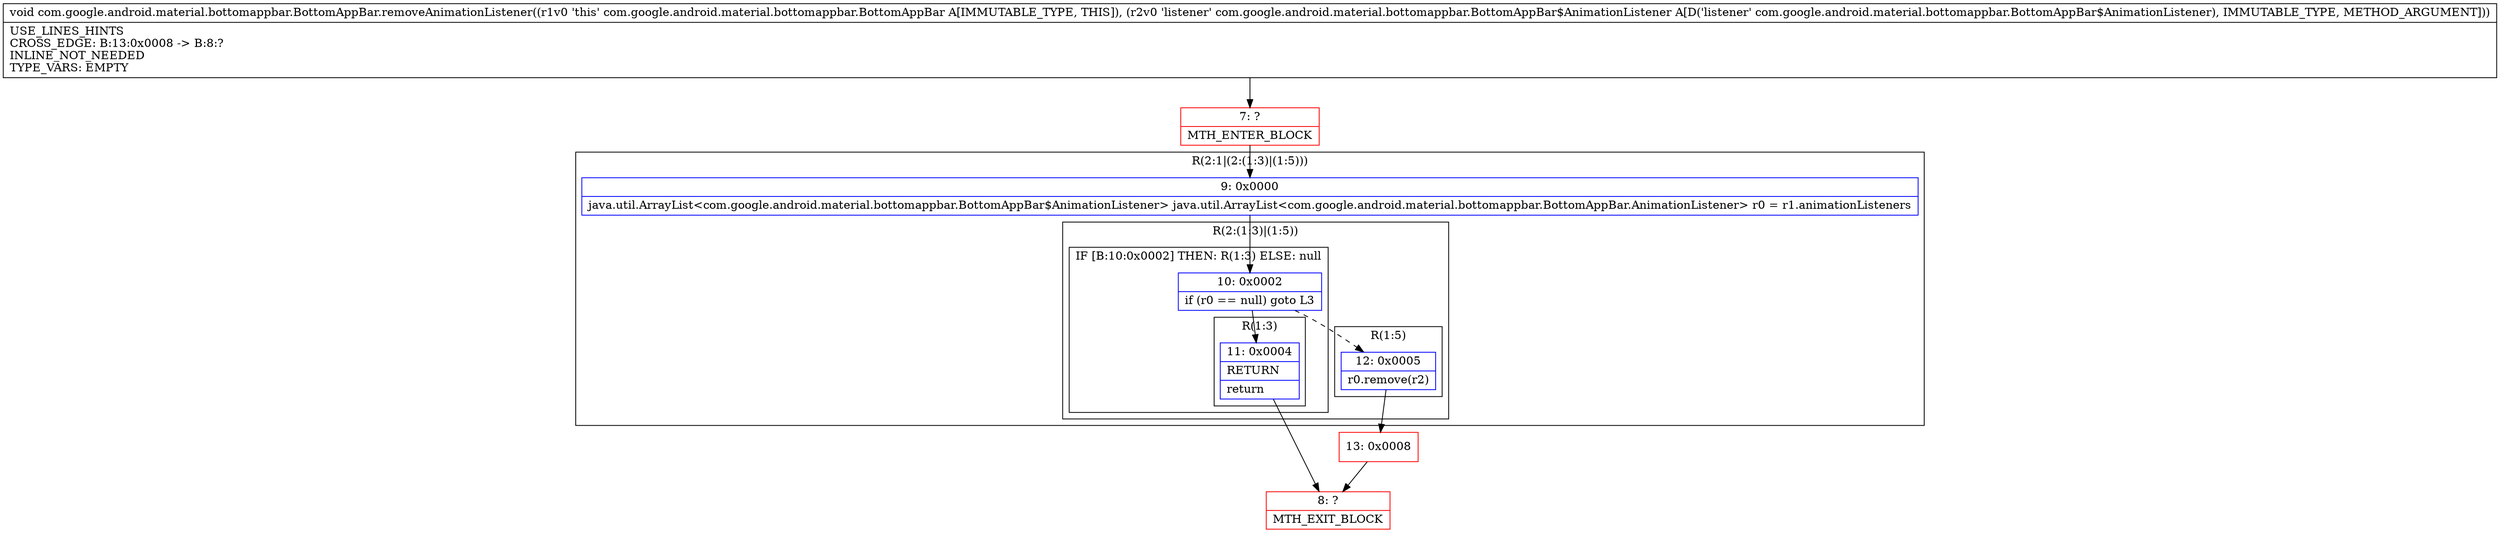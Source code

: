digraph "CFG forcom.google.android.material.bottomappbar.BottomAppBar.removeAnimationListener(Lcom\/google\/android\/material\/bottomappbar\/BottomAppBar$AnimationListener;)V" {
subgraph cluster_Region_1627146651 {
label = "R(2:1|(2:(1:3)|(1:5)))";
node [shape=record,color=blue];
Node_9 [shape=record,label="{9\:\ 0x0000|java.util.ArrayList\<com.google.android.material.bottomappbar.BottomAppBar$AnimationListener\> java.util.ArrayList\<com.google.android.material.bottomappbar.BottomAppBar.AnimationListener\> r0 = r1.animationListeners\l}"];
subgraph cluster_Region_686726400 {
label = "R(2:(1:3)|(1:5))";
node [shape=record,color=blue];
subgraph cluster_IfRegion_2079714668 {
label = "IF [B:10:0x0002] THEN: R(1:3) ELSE: null";
node [shape=record,color=blue];
Node_10 [shape=record,label="{10\:\ 0x0002|if (r0 == null) goto L3\l}"];
subgraph cluster_Region_840316156 {
label = "R(1:3)";
node [shape=record,color=blue];
Node_11 [shape=record,label="{11\:\ 0x0004|RETURN\l|return\l}"];
}
}
subgraph cluster_Region_1356172468 {
label = "R(1:5)";
node [shape=record,color=blue];
Node_12 [shape=record,label="{12\:\ 0x0005|r0.remove(r2)\l}"];
}
}
}
Node_7 [shape=record,color=red,label="{7\:\ ?|MTH_ENTER_BLOCK\l}"];
Node_8 [shape=record,color=red,label="{8\:\ ?|MTH_EXIT_BLOCK\l}"];
Node_13 [shape=record,color=red,label="{13\:\ 0x0008}"];
MethodNode[shape=record,label="{void com.google.android.material.bottomappbar.BottomAppBar.removeAnimationListener((r1v0 'this' com.google.android.material.bottomappbar.BottomAppBar A[IMMUTABLE_TYPE, THIS]), (r2v0 'listener' com.google.android.material.bottomappbar.BottomAppBar$AnimationListener A[D('listener' com.google.android.material.bottomappbar.BottomAppBar$AnimationListener), IMMUTABLE_TYPE, METHOD_ARGUMENT]))  | USE_LINES_HINTS\lCROSS_EDGE: B:13:0x0008 \-\> B:8:?\lINLINE_NOT_NEEDED\lTYPE_VARS: EMPTY\l}"];
MethodNode -> Node_7;Node_9 -> Node_10;
Node_10 -> Node_11;
Node_10 -> Node_12[style=dashed];
Node_11 -> Node_8;
Node_12 -> Node_13;
Node_7 -> Node_9;
Node_13 -> Node_8;
}

